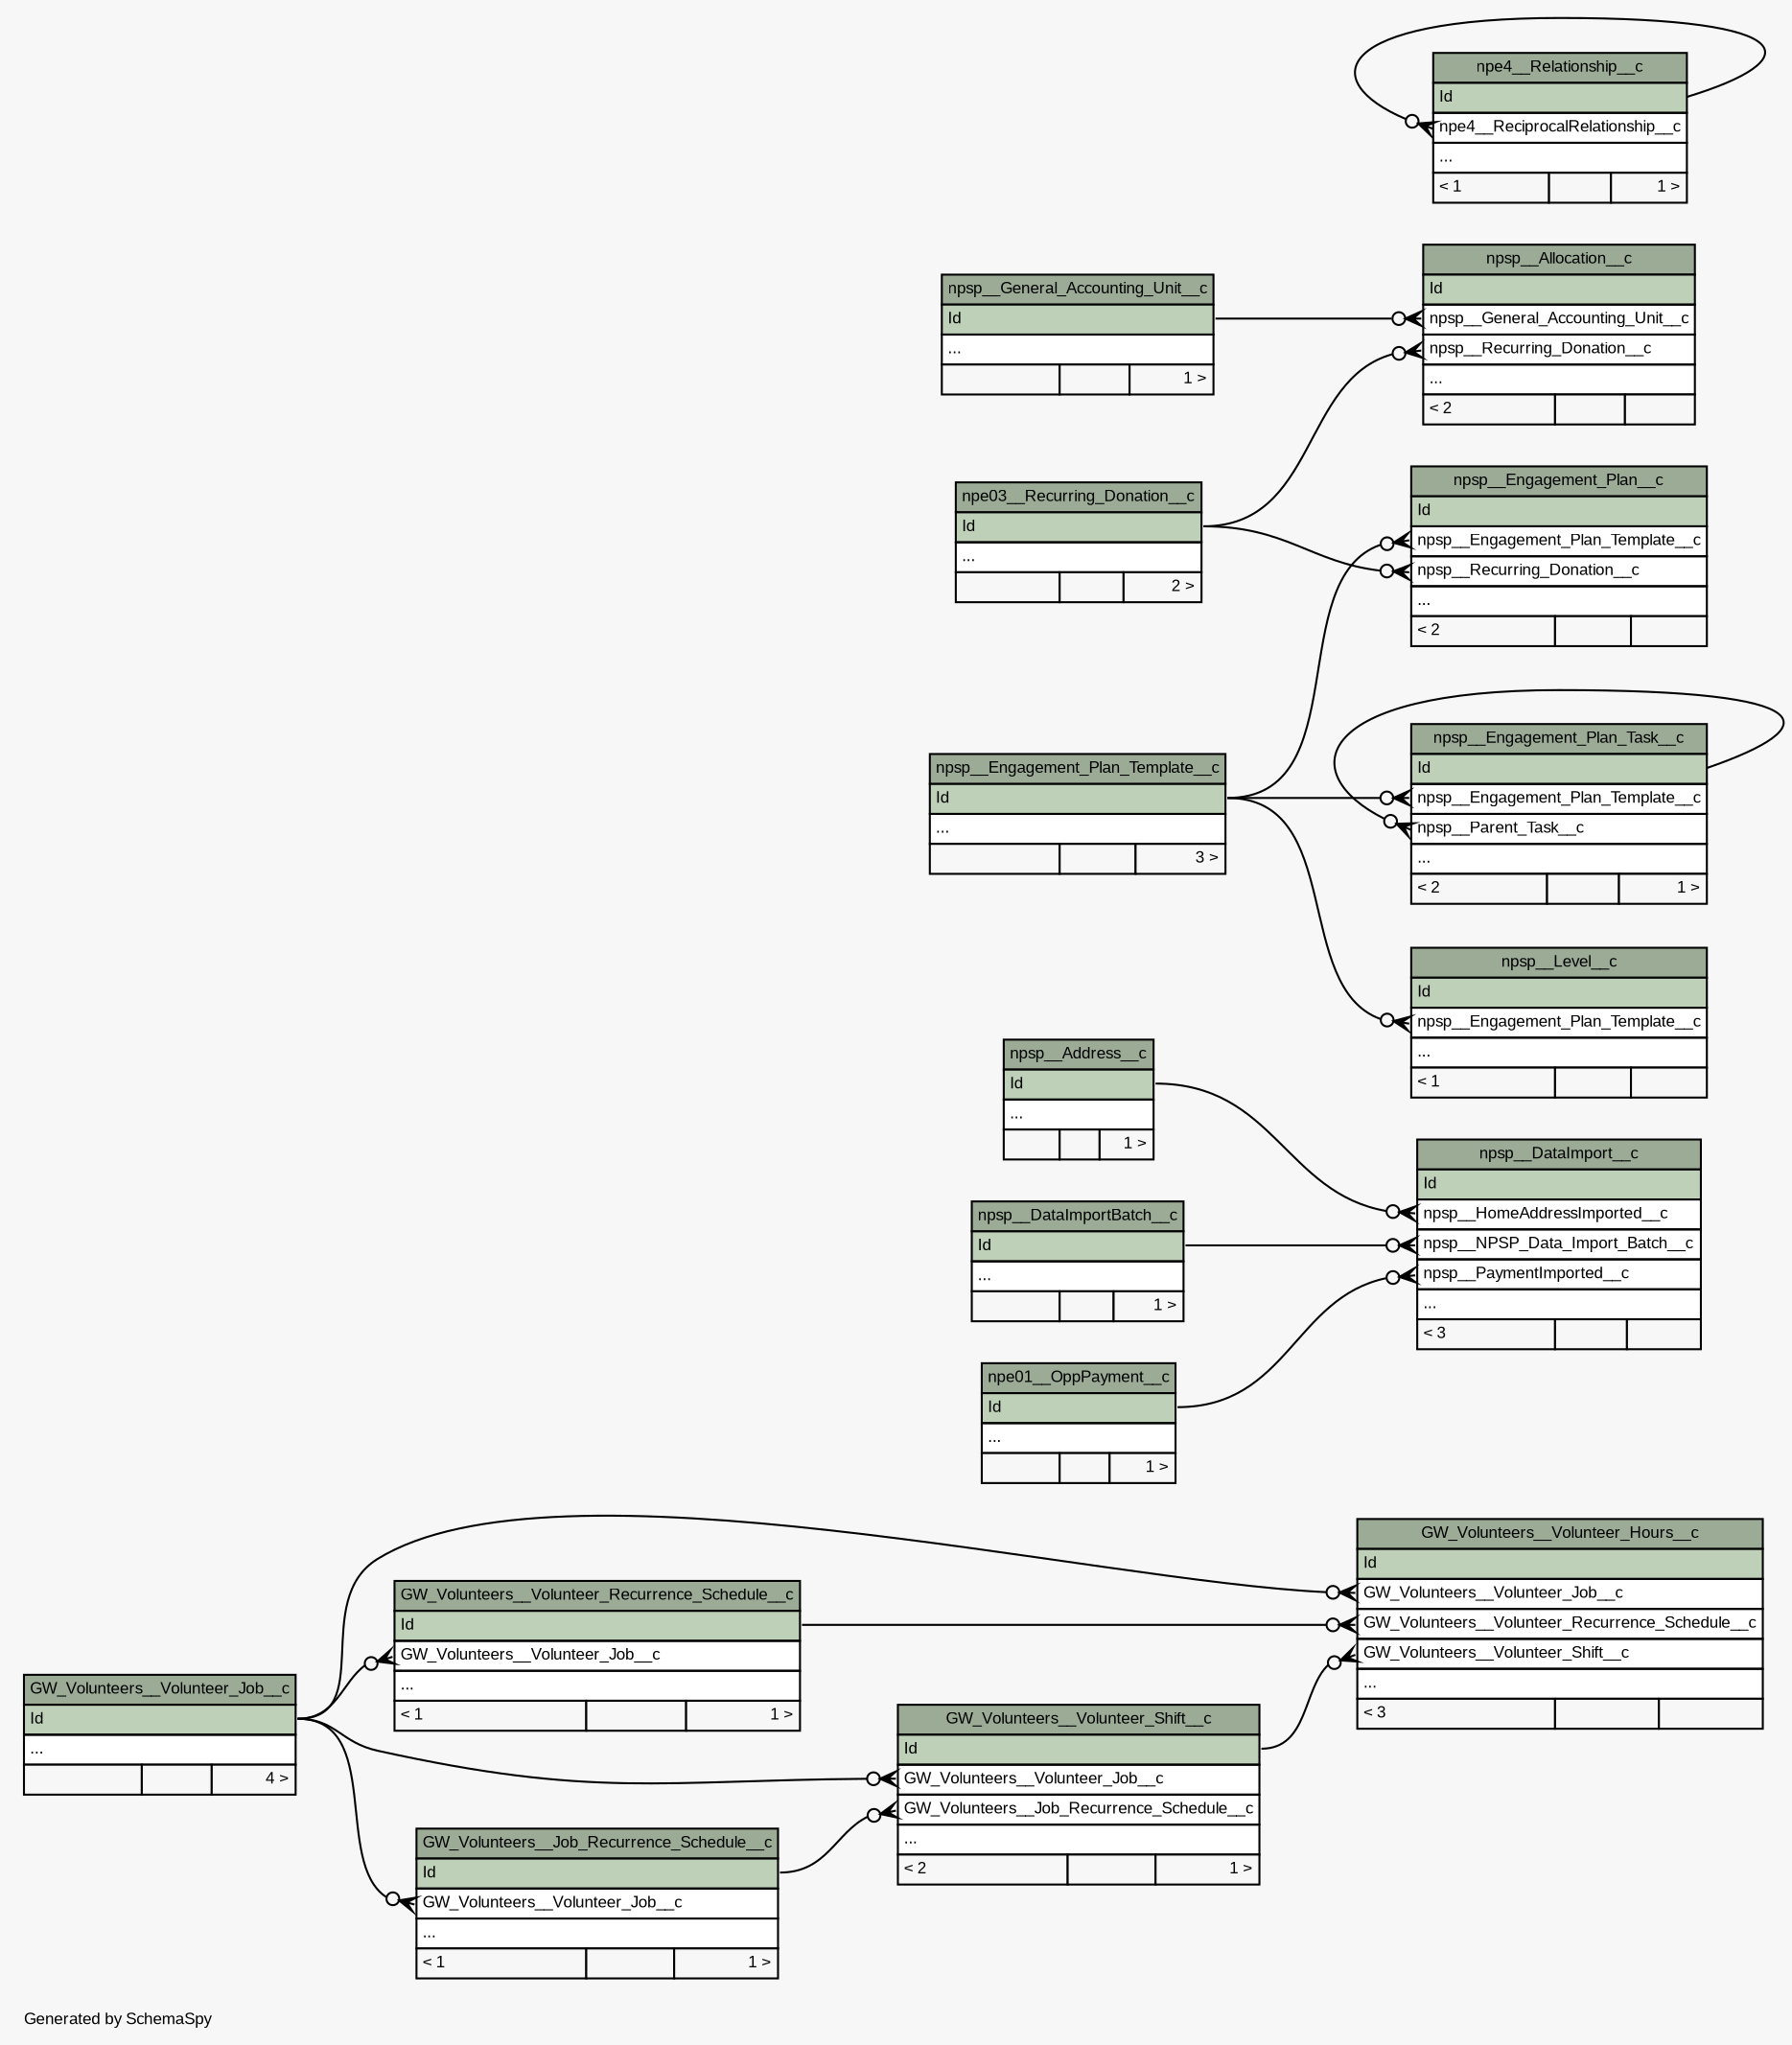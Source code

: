 // dot 2.40.1 on Mac OS X 10.12.6
// SchemaSpy rev 590
digraph "compactRelationshipsDiagram" {
  graph [
    rankdir="RL"
    bgcolor="#f7f7f7"
    label="\nGenerated by SchemaSpy"
    labeljust="l"
    nodesep="0.18"
    ranksep="0.46"
    fontname="Arial"
    fontsize="8"
  ];
  node [
    fontname="Arial"
    fontsize="8"
    shape="plaintext"
  ];
  edge [
    arrowsize="0.8"
  ];
  "GW_Volunteers__Job_Recurrence_Schedule__c" [
    label=<
    <TABLE BORDER="0" CELLBORDER="1" CELLSPACING="0" BGCOLOR="#ffffff">
      <TR><TD COLSPAN="3" BGCOLOR="#9bab96" ALIGN="CENTER">GW_Volunteers__Job_Recurrence_Schedule__c</TD></TR>
      <TR><TD PORT="Id" COLSPAN="3" BGCOLOR="#bed1b8" ALIGN="LEFT">Id</TD></TR>
      <TR><TD PORT="GW_Volunteers__Volunteer_Job__c" COLSPAN="3" ALIGN="LEFT">GW_Volunteers__Volunteer_Job__c</TD></TR>
      <TR><TD PORT="elipses" COLSPAN="3" ALIGN="LEFT">...</TD></TR>
      <TR><TD ALIGN="LEFT" BGCOLOR="#f7f7f7">&lt; 1</TD><TD ALIGN="RIGHT" BGCOLOR="#f7f7f7">  </TD><TD ALIGN="RIGHT" BGCOLOR="#f7f7f7">1 &gt;</TD></TR>
    </TABLE>>
    URL="tables/GW_Volunteers__Job_Recurrence_Schedule__c.html"
    tooltip="GW_Volunteers__Job_Recurrence_Schedule__c"
  ];
  "GW_Volunteers__Volunteer_Hours__c" [
    label=<
    <TABLE BORDER="0" CELLBORDER="1" CELLSPACING="0" BGCOLOR="#ffffff">
      <TR><TD COLSPAN="3" BGCOLOR="#9bab96" ALIGN="CENTER">GW_Volunteers__Volunteer_Hours__c</TD></TR>
      <TR><TD PORT="Id" COLSPAN="3" BGCOLOR="#bed1b8" ALIGN="LEFT">Id</TD></TR>
      <TR><TD PORT="GW_Volunteers__Volunteer_Job__c" COLSPAN="3" ALIGN="LEFT">GW_Volunteers__Volunteer_Job__c</TD></TR>
      <TR><TD PORT="GW_Volunteers__Volunteer_Recurrence_Schedule__c" COLSPAN="3" ALIGN="LEFT">GW_Volunteers__Volunteer_Recurrence_Schedule__c</TD></TR>
      <TR><TD PORT="GW_Volunteers__Volunteer_Shift__c" COLSPAN="3" ALIGN="LEFT">GW_Volunteers__Volunteer_Shift__c</TD></TR>
      <TR><TD PORT="elipses" COLSPAN="3" ALIGN="LEFT">...</TD></TR>
      <TR><TD ALIGN="LEFT" BGCOLOR="#f7f7f7">&lt; 3</TD><TD ALIGN="RIGHT" BGCOLOR="#f7f7f7">  </TD><TD ALIGN="RIGHT" BGCOLOR="#f7f7f7">  </TD></TR>
    </TABLE>>
    URL="tables/GW_Volunteers__Volunteer_Hours__c.html"
    tooltip="GW_Volunteers__Volunteer_Hours__c"
  ];
  "GW_Volunteers__Volunteer_Job__c" [
    label=<
    <TABLE BORDER="0" CELLBORDER="1" CELLSPACING="0" BGCOLOR="#ffffff">
      <TR><TD COLSPAN="3" BGCOLOR="#9bab96" ALIGN="CENTER">GW_Volunteers__Volunteer_Job__c</TD></TR>
      <TR><TD PORT="Id" COLSPAN="3" BGCOLOR="#bed1b8" ALIGN="LEFT">Id</TD></TR>
      <TR><TD PORT="elipses" COLSPAN="3" ALIGN="LEFT">...</TD></TR>
      <TR><TD ALIGN="LEFT" BGCOLOR="#f7f7f7">  </TD><TD ALIGN="RIGHT" BGCOLOR="#f7f7f7">  </TD><TD ALIGN="RIGHT" BGCOLOR="#f7f7f7">4 &gt;</TD></TR>
    </TABLE>>
    URL="tables/GW_Volunteers__Volunteer_Job__c.html"
    tooltip="GW_Volunteers__Volunteer_Job__c"
  ];
  "GW_Volunteers__Volunteer_Recurrence_Schedule__c" [
    label=<
    <TABLE BORDER="0" CELLBORDER="1" CELLSPACING="0" BGCOLOR="#ffffff">
      <TR><TD COLSPAN="3" BGCOLOR="#9bab96" ALIGN="CENTER">GW_Volunteers__Volunteer_Recurrence_Schedule__c</TD></TR>
      <TR><TD PORT="Id" COLSPAN="3" BGCOLOR="#bed1b8" ALIGN="LEFT">Id</TD></TR>
      <TR><TD PORT="GW_Volunteers__Volunteer_Job__c" COLSPAN="3" ALIGN="LEFT">GW_Volunteers__Volunteer_Job__c</TD></TR>
      <TR><TD PORT="elipses" COLSPAN="3" ALIGN="LEFT">...</TD></TR>
      <TR><TD ALIGN="LEFT" BGCOLOR="#f7f7f7">&lt; 1</TD><TD ALIGN="RIGHT" BGCOLOR="#f7f7f7">  </TD><TD ALIGN="RIGHT" BGCOLOR="#f7f7f7">1 &gt;</TD></TR>
    </TABLE>>
    URL="tables/GW_Volunteers__Volunteer_Recurrence_Schedule__c.html"
    tooltip="GW_Volunteers__Volunteer_Recurrence_Schedule__c"
  ];
  "GW_Volunteers__Volunteer_Shift__c" [
    label=<
    <TABLE BORDER="0" CELLBORDER="1" CELLSPACING="0" BGCOLOR="#ffffff">
      <TR><TD COLSPAN="3" BGCOLOR="#9bab96" ALIGN="CENTER">GW_Volunteers__Volunteer_Shift__c</TD></TR>
      <TR><TD PORT="Id" COLSPAN="3" BGCOLOR="#bed1b8" ALIGN="LEFT">Id</TD></TR>
      <TR><TD PORT="GW_Volunteers__Volunteer_Job__c" COLSPAN="3" ALIGN="LEFT">GW_Volunteers__Volunteer_Job__c</TD></TR>
      <TR><TD PORT="GW_Volunteers__Job_Recurrence_Schedule__c" COLSPAN="3" ALIGN="LEFT">GW_Volunteers__Job_Recurrence_Schedule__c</TD></TR>
      <TR><TD PORT="elipses" COLSPAN="3" ALIGN="LEFT">...</TD></TR>
      <TR><TD ALIGN="LEFT" BGCOLOR="#f7f7f7">&lt; 2</TD><TD ALIGN="RIGHT" BGCOLOR="#f7f7f7">  </TD><TD ALIGN="RIGHT" BGCOLOR="#f7f7f7">1 &gt;</TD></TR>
    </TABLE>>
    URL="tables/GW_Volunteers__Volunteer_Shift__c.html"
    tooltip="GW_Volunteers__Volunteer_Shift__c"
  ];
  "npe01__OppPayment__c" [
    label=<
    <TABLE BORDER="0" CELLBORDER="1" CELLSPACING="0" BGCOLOR="#ffffff">
      <TR><TD COLSPAN="3" BGCOLOR="#9bab96" ALIGN="CENTER">npe01__OppPayment__c</TD></TR>
      <TR><TD PORT="Id" COLSPAN="3" BGCOLOR="#bed1b8" ALIGN="LEFT">Id</TD></TR>
      <TR><TD PORT="elipses" COLSPAN="3" ALIGN="LEFT">...</TD></TR>
      <TR><TD ALIGN="LEFT" BGCOLOR="#f7f7f7">  </TD><TD ALIGN="RIGHT" BGCOLOR="#f7f7f7">  </TD><TD ALIGN="RIGHT" BGCOLOR="#f7f7f7">1 &gt;</TD></TR>
    </TABLE>>
    URL="tables/npe01__OppPayment__c.html"
    tooltip="npe01__OppPayment__c"
  ];
  "npe03__Recurring_Donation__c" [
    label=<
    <TABLE BORDER="0" CELLBORDER="1" CELLSPACING="0" BGCOLOR="#ffffff">
      <TR><TD COLSPAN="3" BGCOLOR="#9bab96" ALIGN="CENTER">npe03__Recurring_Donation__c</TD></TR>
      <TR><TD PORT="Id" COLSPAN="3" BGCOLOR="#bed1b8" ALIGN="LEFT">Id</TD></TR>
      <TR><TD PORT="elipses" COLSPAN="3" ALIGN="LEFT">...</TD></TR>
      <TR><TD ALIGN="LEFT" BGCOLOR="#f7f7f7">  </TD><TD ALIGN="RIGHT" BGCOLOR="#f7f7f7">  </TD><TD ALIGN="RIGHT" BGCOLOR="#f7f7f7">2 &gt;</TD></TR>
    </TABLE>>
    URL="tables/npe03__Recurring_Donation__c.html"
    tooltip="npe03__Recurring_Donation__c"
  ];
  "npe4__Relationship__c" [
    label=<
    <TABLE BORDER="0" CELLBORDER="1" CELLSPACING="0" BGCOLOR="#ffffff">
      <TR><TD COLSPAN="3" BGCOLOR="#9bab96" ALIGN="CENTER">npe4__Relationship__c</TD></TR>
      <TR><TD PORT="Id" COLSPAN="3" BGCOLOR="#bed1b8" ALIGN="LEFT">Id</TD></TR>
      <TR><TD PORT="npe4__ReciprocalRelationship__c" COLSPAN="3" ALIGN="LEFT">npe4__ReciprocalRelationship__c</TD></TR>
      <TR><TD PORT="elipses" COLSPAN="3" ALIGN="LEFT">...</TD></TR>
      <TR><TD ALIGN="LEFT" BGCOLOR="#f7f7f7">&lt; 1</TD><TD ALIGN="RIGHT" BGCOLOR="#f7f7f7">  </TD><TD ALIGN="RIGHT" BGCOLOR="#f7f7f7">1 &gt;</TD></TR>
    </TABLE>>
    URL="tables/npe4__Relationship__c.html"
    tooltip="npe4__Relationship__c"
  ];
  "npsp__Address__c" [
    label=<
    <TABLE BORDER="0" CELLBORDER="1" CELLSPACING="0" BGCOLOR="#ffffff">
      <TR><TD COLSPAN="3" BGCOLOR="#9bab96" ALIGN="CENTER">npsp__Address__c</TD></TR>
      <TR><TD PORT="Id" COLSPAN="3" BGCOLOR="#bed1b8" ALIGN="LEFT">Id</TD></TR>
      <TR><TD PORT="elipses" COLSPAN="3" ALIGN="LEFT">...</TD></TR>
      <TR><TD ALIGN="LEFT" BGCOLOR="#f7f7f7">  </TD><TD ALIGN="RIGHT" BGCOLOR="#f7f7f7">  </TD><TD ALIGN="RIGHT" BGCOLOR="#f7f7f7">1 &gt;</TD></TR>
    </TABLE>>
    URL="tables/npsp__Address__c.html"
    tooltip="npsp__Address__c"
  ];
  "npsp__Allocation__c" [
    label=<
    <TABLE BORDER="0" CELLBORDER="1" CELLSPACING="0" BGCOLOR="#ffffff">
      <TR><TD COLSPAN="3" BGCOLOR="#9bab96" ALIGN="CENTER">npsp__Allocation__c</TD></TR>
      <TR><TD PORT="Id" COLSPAN="3" BGCOLOR="#bed1b8" ALIGN="LEFT">Id</TD></TR>
      <TR><TD PORT="npsp__General_Accounting_Unit__c" COLSPAN="3" ALIGN="LEFT">npsp__General_Accounting_Unit__c</TD></TR>
      <TR><TD PORT="npsp__Recurring_Donation__c" COLSPAN="3" ALIGN="LEFT">npsp__Recurring_Donation__c</TD></TR>
      <TR><TD PORT="elipses" COLSPAN="3" ALIGN="LEFT">...</TD></TR>
      <TR><TD ALIGN="LEFT" BGCOLOR="#f7f7f7">&lt; 2</TD><TD ALIGN="RIGHT" BGCOLOR="#f7f7f7">  </TD><TD ALIGN="RIGHT" BGCOLOR="#f7f7f7">  </TD></TR>
    </TABLE>>
    URL="tables/npsp__Allocation__c.html"
    tooltip="npsp__Allocation__c"
  ];
  "npsp__DataImport__c" [
    label=<
    <TABLE BORDER="0" CELLBORDER="1" CELLSPACING="0" BGCOLOR="#ffffff">
      <TR><TD COLSPAN="3" BGCOLOR="#9bab96" ALIGN="CENTER">npsp__DataImport__c</TD></TR>
      <TR><TD PORT="Id" COLSPAN="3" BGCOLOR="#bed1b8" ALIGN="LEFT">Id</TD></TR>
      <TR><TD PORT="npsp__HomeAddressImported__c" COLSPAN="3" ALIGN="LEFT">npsp__HomeAddressImported__c</TD></TR>
      <TR><TD PORT="npsp__NPSP_Data_Import_Batch__c" COLSPAN="3" ALIGN="LEFT">npsp__NPSP_Data_Import_Batch__c</TD></TR>
      <TR><TD PORT="npsp__PaymentImported__c" COLSPAN="3" ALIGN="LEFT">npsp__PaymentImported__c</TD></TR>
      <TR><TD PORT="elipses" COLSPAN="3" ALIGN="LEFT">...</TD></TR>
      <TR><TD ALIGN="LEFT" BGCOLOR="#f7f7f7">&lt; 3</TD><TD ALIGN="RIGHT" BGCOLOR="#f7f7f7">  </TD><TD ALIGN="RIGHT" BGCOLOR="#f7f7f7">  </TD></TR>
    </TABLE>>
    URL="tables/npsp__DataImport__c.html"
    tooltip="npsp__DataImport__c"
  ];
  "npsp__DataImportBatch__c" [
    label=<
    <TABLE BORDER="0" CELLBORDER="1" CELLSPACING="0" BGCOLOR="#ffffff">
      <TR><TD COLSPAN="3" BGCOLOR="#9bab96" ALIGN="CENTER">npsp__DataImportBatch__c</TD></TR>
      <TR><TD PORT="Id" COLSPAN="3" BGCOLOR="#bed1b8" ALIGN="LEFT">Id</TD></TR>
      <TR><TD PORT="elipses" COLSPAN="3" ALIGN="LEFT">...</TD></TR>
      <TR><TD ALIGN="LEFT" BGCOLOR="#f7f7f7">  </TD><TD ALIGN="RIGHT" BGCOLOR="#f7f7f7">  </TD><TD ALIGN="RIGHT" BGCOLOR="#f7f7f7">1 &gt;</TD></TR>
    </TABLE>>
    URL="tables/npsp__DataImportBatch__c.html"
    tooltip="npsp__DataImportBatch__c"
  ];
  "npsp__Engagement_Plan__c" [
    label=<
    <TABLE BORDER="0" CELLBORDER="1" CELLSPACING="0" BGCOLOR="#ffffff">
      <TR><TD COLSPAN="3" BGCOLOR="#9bab96" ALIGN="CENTER">npsp__Engagement_Plan__c</TD></TR>
      <TR><TD PORT="Id" COLSPAN="3" BGCOLOR="#bed1b8" ALIGN="LEFT">Id</TD></TR>
      <TR><TD PORT="npsp__Engagement_Plan_Template__c" COLSPAN="3" ALIGN="LEFT">npsp__Engagement_Plan_Template__c</TD></TR>
      <TR><TD PORT="npsp__Recurring_Donation__c" COLSPAN="3" ALIGN="LEFT">npsp__Recurring_Donation__c</TD></TR>
      <TR><TD PORT="elipses" COLSPAN="3" ALIGN="LEFT">...</TD></TR>
      <TR><TD ALIGN="LEFT" BGCOLOR="#f7f7f7">&lt; 2</TD><TD ALIGN="RIGHT" BGCOLOR="#f7f7f7">  </TD><TD ALIGN="RIGHT" BGCOLOR="#f7f7f7">  </TD></TR>
    </TABLE>>
    URL="tables/npsp__Engagement_Plan__c.html"
    tooltip="npsp__Engagement_Plan__c"
  ];
  "npsp__Engagement_Plan_Task__c" [
    label=<
    <TABLE BORDER="0" CELLBORDER="1" CELLSPACING="0" BGCOLOR="#ffffff">
      <TR><TD COLSPAN="3" BGCOLOR="#9bab96" ALIGN="CENTER">npsp__Engagement_Plan_Task__c</TD></TR>
      <TR><TD PORT="Id" COLSPAN="3" BGCOLOR="#bed1b8" ALIGN="LEFT">Id</TD></TR>
      <TR><TD PORT="npsp__Engagement_Plan_Template__c" COLSPAN="3" ALIGN="LEFT">npsp__Engagement_Plan_Template__c</TD></TR>
      <TR><TD PORT="npsp__Parent_Task__c" COLSPAN="3" ALIGN="LEFT">npsp__Parent_Task__c</TD></TR>
      <TR><TD PORT="elipses" COLSPAN="3" ALIGN="LEFT">...</TD></TR>
      <TR><TD ALIGN="LEFT" BGCOLOR="#f7f7f7">&lt; 2</TD><TD ALIGN="RIGHT" BGCOLOR="#f7f7f7">  </TD><TD ALIGN="RIGHT" BGCOLOR="#f7f7f7">1 &gt;</TD></TR>
    </TABLE>>
    URL="tables/npsp__Engagement_Plan_Task__c.html"
    tooltip="npsp__Engagement_Plan_Task__c"
  ];
  "npsp__Engagement_Plan_Template__c" [
    label=<
    <TABLE BORDER="0" CELLBORDER="1" CELLSPACING="0" BGCOLOR="#ffffff">
      <TR><TD COLSPAN="3" BGCOLOR="#9bab96" ALIGN="CENTER">npsp__Engagement_Plan_Template__c</TD></TR>
      <TR><TD PORT="Id" COLSPAN="3" BGCOLOR="#bed1b8" ALIGN="LEFT">Id</TD></TR>
      <TR><TD PORT="elipses" COLSPAN="3" ALIGN="LEFT">...</TD></TR>
      <TR><TD ALIGN="LEFT" BGCOLOR="#f7f7f7">  </TD><TD ALIGN="RIGHT" BGCOLOR="#f7f7f7">  </TD><TD ALIGN="RIGHT" BGCOLOR="#f7f7f7">3 &gt;</TD></TR>
    </TABLE>>
    URL="tables/npsp__Engagement_Plan_Template__c.html"
    tooltip="npsp__Engagement_Plan_Template__c"
  ];
  "npsp__General_Accounting_Unit__c" [
    label=<
    <TABLE BORDER="0" CELLBORDER="1" CELLSPACING="0" BGCOLOR="#ffffff">
      <TR><TD COLSPAN="3" BGCOLOR="#9bab96" ALIGN="CENTER">npsp__General_Accounting_Unit__c</TD></TR>
      <TR><TD PORT="Id" COLSPAN="3" BGCOLOR="#bed1b8" ALIGN="LEFT">Id</TD></TR>
      <TR><TD PORT="elipses" COLSPAN="3" ALIGN="LEFT">...</TD></TR>
      <TR><TD ALIGN="LEFT" BGCOLOR="#f7f7f7">  </TD><TD ALIGN="RIGHT" BGCOLOR="#f7f7f7">  </TD><TD ALIGN="RIGHT" BGCOLOR="#f7f7f7">1 &gt;</TD></TR>
    </TABLE>>
    URL="tables/npsp__General_Accounting_Unit__c.html"
    tooltip="npsp__General_Accounting_Unit__c"
  ];
  "npsp__Level__c" [
    label=<
    <TABLE BORDER="0" CELLBORDER="1" CELLSPACING="0" BGCOLOR="#ffffff">
      <TR><TD COLSPAN="3" BGCOLOR="#9bab96" ALIGN="CENTER">npsp__Level__c</TD></TR>
      <TR><TD PORT="Id" COLSPAN="3" BGCOLOR="#bed1b8" ALIGN="LEFT">Id</TD></TR>
      <TR><TD PORT="npsp__Engagement_Plan_Template__c" COLSPAN="3" ALIGN="LEFT">npsp__Engagement_Plan_Template__c</TD></TR>
      <TR><TD PORT="elipses" COLSPAN="3" ALIGN="LEFT">...</TD></TR>
      <TR><TD ALIGN="LEFT" BGCOLOR="#f7f7f7">&lt; 1</TD><TD ALIGN="RIGHT" BGCOLOR="#f7f7f7">  </TD><TD ALIGN="RIGHT" BGCOLOR="#f7f7f7">  </TD></TR>
    </TABLE>>
    URL="tables/npsp__Level__c.html"
    tooltip="npsp__Level__c"
  ];
  "GW_Volunteers__Job_Recurrence_Schedule__c":"GW_Volunteers__Volunteer_Job__c":w -> "GW_Volunteers__Volunteer_Job__c":"Id":e [arrowhead=none dir=back arrowtail=crowodot];
  "GW_Volunteers__Volunteer_Hours__c":"GW_Volunteers__Volunteer_Job__c":w -> "GW_Volunteers__Volunteer_Job__c":"Id":e [arrowhead=none dir=back arrowtail=crowodot];
  "GW_Volunteers__Volunteer_Hours__c":"GW_Volunteers__Volunteer_Recurrence_Schedule__c":w -> "GW_Volunteers__Volunteer_Recurrence_Schedule__c":"Id":e [arrowhead=none dir=back arrowtail=crowodot];
  "GW_Volunteers__Volunteer_Hours__c":"GW_Volunteers__Volunteer_Shift__c":w -> "GW_Volunteers__Volunteer_Shift__c":"Id":e [arrowhead=none dir=back arrowtail=crowodot];
  "GW_Volunteers__Volunteer_Recurrence_Schedule__c":"GW_Volunteers__Volunteer_Job__c":w -> "GW_Volunteers__Volunteer_Job__c":"Id":e [arrowhead=none dir=back arrowtail=crowodot];
  "GW_Volunteers__Volunteer_Shift__c":"GW_Volunteers__Job_Recurrence_Schedule__c":w -> "GW_Volunteers__Job_Recurrence_Schedule__c":"Id":e [arrowhead=none dir=back arrowtail=crowodot];
  "GW_Volunteers__Volunteer_Shift__c":"GW_Volunteers__Volunteer_Job__c":w -> "GW_Volunteers__Volunteer_Job__c":"Id":e [arrowhead=none dir=back arrowtail=crowodot];
  "npe4__Relationship__c":"npe4__ReciprocalRelationship__c":w -> "npe4__Relationship__c":"Id":e [arrowhead=none dir=back arrowtail=crowodot];
  "npsp__Allocation__c":"npsp__General_Accounting_Unit__c":w -> "npsp__General_Accounting_Unit__c":"Id":e [arrowhead=none dir=back arrowtail=crowodot];
  "npsp__Allocation__c":"npsp__Recurring_Donation__c":w -> "npe03__Recurring_Donation__c":"Id":e [arrowhead=none dir=back arrowtail=crowodot];
  "npsp__DataImport__c":"npsp__HomeAddressImported__c":w -> "npsp__Address__c":"Id":e [arrowhead=none dir=back arrowtail=crowodot];
  "npsp__DataImport__c":"npsp__NPSP_Data_Import_Batch__c":w -> "npsp__DataImportBatch__c":"Id":e [arrowhead=none dir=back arrowtail=crowodot];
  "npsp__DataImport__c":"npsp__PaymentImported__c":w -> "npe01__OppPayment__c":"Id":e [arrowhead=none dir=back arrowtail=crowodot];
  "npsp__Engagement_Plan__c":"npsp__Engagement_Plan_Template__c":w -> "npsp__Engagement_Plan_Template__c":"Id":e [arrowhead=none dir=back arrowtail=crowodot];
  "npsp__Engagement_Plan__c":"npsp__Recurring_Donation__c":w -> "npe03__Recurring_Donation__c":"Id":e [arrowhead=none dir=back arrowtail=crowodot];
  "npsp__Engagement_Plan_Task__c":"npsp__Engagement_Plan_Template__c":w -> "npsp__Engagement_Plan_Template__c":"Id":e [arrowhead=none dir=back arrowtail=crowodot];
  "npsp__Engagement_Plan_Task__c":"npsp__Parent_Task__c":w -> "npsp__Engagement_Plan_Task__c":"Id":e [arrowhead=none dir=back arrowtail=crowodot];
  "npsp__Level__c":"npsp__Engagement_Plan_Template__c":w -> "npsp__Engagement_Plan_Template__c":"Id":e [arrowhead=none dir=back arrowtail=crowodot];
}
